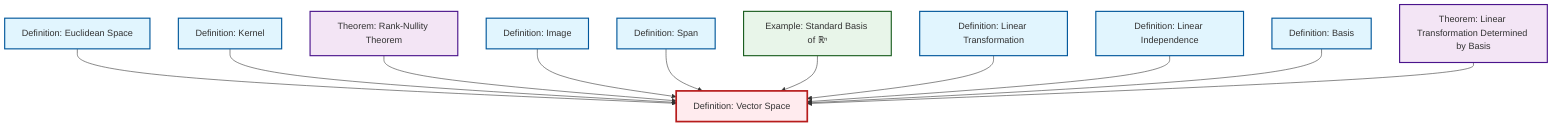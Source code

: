 graph TD
    classDef definition fill:#e1f5fe,stroke:#01579b,stroke-width:2px
    classDef theorem fill:#f3e5f5,stroke:#4a148c,stroke-width:2px
    classDef axiom fill:#fff3e0,stroke:#e65100,stroke-width:2px
    classDef example fill:#e8f5e9,stroke:#1b5e20,stroke-width:2px
    classDef current fill:#ffebee,stroke:#b71c1c,stroke-width:3px
    def-linear-transformation["Definition: Linear Transformation"]:::definition
    ex-standard-basis-rn["Example: Standard Basis of ℝⁿ"]:::example
    thm-rank-nullity["Theorem: Rank-Nullity Theorem"]:::theorem
    def-span["Definition: Span"]:::definition
    def-image["Definition: Image"]:::definition
    def-linear-independence["Definition: Linear Independence"]:::definition
    thm-linear-transformation-basis["Theorem: Linear Transformation Determined by Basis"]:::theorem
    def-vector-space["Definition: Vector Space"]:::definition
    def-euclidean-space["Definition: Euclidean Space"]:::definition
    def-basis["Definition: Basis"]:::definition
    def-kernel["Definition: Kernel"]:::definition
    def-euclidean-space --> def-vector-space
    def-kernel --> def-vector-space
    thm-rank-nullity --> def-vector-space
    def-image --> def-vector-space
    def-span --> def-vector-space
    ex-standard-basis-rn --> def-vector-space
    def-linear-transformation --> def-vector-space
    def-linear-independence --> def-vector-space
    def-basis --> def-vector-space
    thm-linear-transformation-basis --> def-vector-space
    class def-vector-space current
